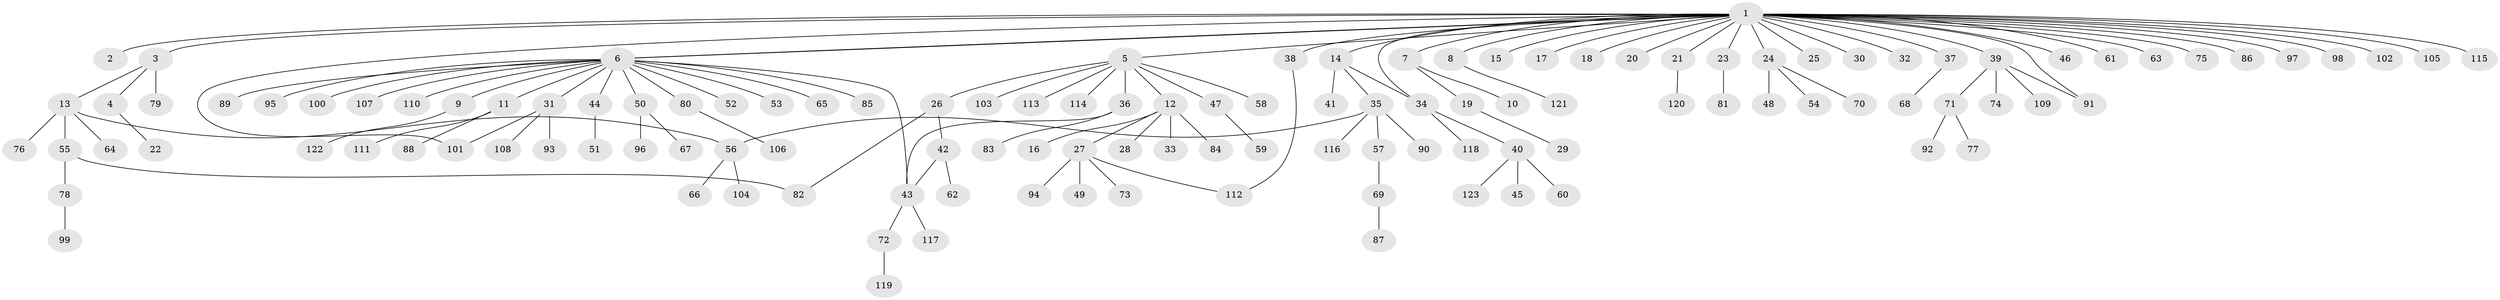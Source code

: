 // Generated by graph-tools (version 1.1) at 2025/49/03/09/25 03:49:47]
// undirected, 123 vertices, 131 edges
graph export_dot {
graph [start="1"]
  node [color=gray90,style=filled];
  1;
  2;
  3;
  4;
  5;
  6;
  7;
  8;
  9;
  10;
  11;
  12;
  13;
  14;
  15;
  16;
  17;
  18;
  19;
  20;
  21;
  22;
  23;
  24;
  25;
  26;
  27;
  28;
  29;
  30;
  31;
  32;
  33;
  34;
  35;
  36;
  37;
  38;
  39;
  40;
  41;
  42;
  43;
  44;
  45;
  46;
  47;
  48;
  49;
  50;
  51;
  52;
  53;
  54;
  55;
  56;
  57;
  58;
  59;
  60;
  61;
  62;
  63;
  64;
  65;
  66;
  67;
  68;
  69;
  70;
  71;
  72;
  73;
  74;
  75;
  76;
  77;
  78;
  79;
  80;
  81;
  82;
  83;
  84;
  85;
  86;
  87;
  88;
  89;
  90;
  91;
  92;
  93;
  94;
  95;
  96;
  97;
  98;
  99;
  100;
  101;
  102;
  103;
  104;
  105;
  106;
  107;
  108;
  109;
  110;
  111;
  112;
  113;
  114;
  115;
  116;
  117;
  118;
  119;
  120;
  121;
  122;
  123;
  1 -- 2;
  1 -- 3;
  1 -- 5;
  1 -- 6;
  1 -- 6;
  1 -- 7;
  1 -- 8;
  1 -- 14;
  1 -- 15;
  1 -- 17;
  1 -- 18;
  1 -- 20;
  1 -- 21;
  1 -- 23;
  1 -- 24;
  1 -- 25;
  1 -- 30;
  1 -- 32;
  1 -- 34;
  1 -- 37;
  1 -- 38;
  1 -- 39;
  1 -- 46;
  1 -- 61;
  1 -- 63;
  1 -- 75;
  1 -- 86;
  1 -- 91;
  1 -- 97;
  1 -- 98;
  1 -- 101;
  1 -- 102;
  1 -- 105;
  1 -- 115;
  3 -- 4;
  3 -- 13;
  3 -- 79;
  4 -- 22;
  5 -- 12;
  5 -- 26;
  5 -- 36;
  5 -- 47;
  5 -- 58;
  5 -- 103;
  5 -- 113;
  5 -- 114;
  6 -- 9;
  6 -- 11;
  6 -- 31;
  6 -- 43;
  6 -- 44;
  6 -- 50;
  6 -- 52;
  6 -- 53;
  6 -- 65;
  6 -- 80;
  6 -- 85;
  6 -- 89;
  6 -- 95;
  6 -- 100;
  6 -- 107;
  6 -- 110;
  7 -- 10;
  7 -- 19;
  8 -- 121;
  9 -- 122;
  11 -- 88;
  11 -- 111;
  12 -- 16;
  12 -- 27;
  12 -- 28;
  12 -- 33;
  12 -- 84;
  13 -- 55;
  13 -- 56;
  13 -- 64;
  13 -- 76;
  14 -- 34;
  14 -- 35;
  14 -- 41;
  19 -- 29;
  21 -- 120;
  23 -- 81;
  24 -- 48;
  24 -- 54;
  24 -- 70;
  26 -- 42;
  26 -- 82;
  27 -- 49;
  27 -- 73;
  27 -- 94;
  27 -- 112;
  31 -- 93;
  31 -- 101;
  31 -- 108;
  34 -- 40;
  34 -- 118;
  35 -- 56;
  35 -- 57;
  35 -- 90;
  35 -- 116;
  36 -- 43;
  36 -- 83;
  37 -- 68;
  38 -- 112;
  39 -- 71;
  39 -- 74;
  39 -- 91;
  39 -- 109;
  40 -- 45;
  40 -- 60;
  40 -- 123;
  42 -- 43;
  42 -- 62;
  43 -- 72;
  43 -- 117;
  44 -- 51;
  47 -- 59;
  50 -- 67;
  50 -- 96;
  55 -- 78;
  55 -- 82;
  56 -- 66;
  56 -- 104;
  57 -- 69;
  69 -- 87;
  71 -- 77;
  71 -- 92;
  72 -- 119;
  78 -- 99;
  80 -- 106;
}
